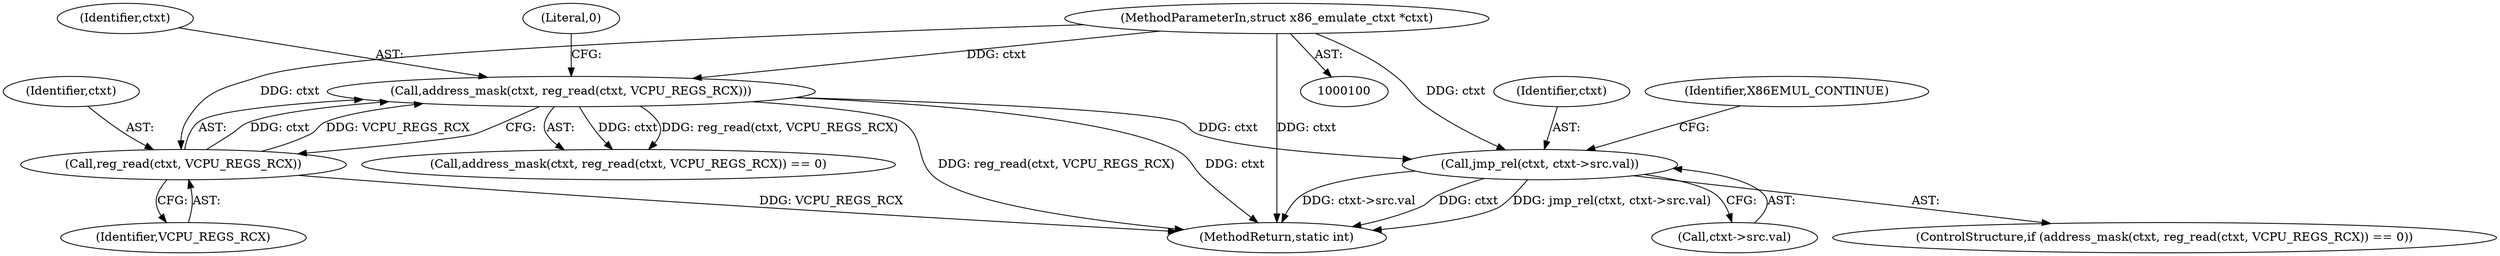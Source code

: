 digraph "1_linux_234f3ce485d54017f15cf5e0699cff4100121601_2@pointer" {
"1000111" [label="(Call,jmp_rel(ctxt, ctxt->src.val))"];
"1000105" [label="(Call,address_mask(ctxt, reg_read(ctxt, VCPU_REGS_RCX)))"];
"1000107" [label="(Call,reg_read(ctxt, VCPU_REGS_RCX))"];
"1000101" [label="(MethodParameterIn,struct x86_emulate_ctxt *ctxt)"];
"1000111" [label="(Call,jmp_rel(ctxt, ctxt->src.val))"];
"1000104" [label="(Call,address_mask(ctxt, reg_read(ctxt, VCPU_REGS_RCX)) == 0)"];
"1000120" [label="(MethodReturn,static int)"];
"1000107" [label="(Call,reg_read(ctxt, VCPU_REGS_RCX))"];
"1000101" [label="(MethodParameterIn,struct x86_emulate_ctxt *ctxt)"];
"1000112" [label="(Identifier,ctxt)"];
"1000109" [label="(Identifier,VCPU_REGS_RCX)"];
"1000105" [label="(Call,address_mask(ctxt, reg_read(ctxt, VCPU_REGS_RCX)))"];
"1000108" [label="(Identifier,ctxt)"];
"1000113" [label="(Call,ctxt->src.val)"];
"1000103" [label="(ControlStructure,if (address_mask(ctxt, reg_read(ctxt, VCPU_REGS_RCX)) == 0))"];
"1000106" [label="(Identifier,ctxt)"];
"1000110" [label="(Literal,0)"];
"1000119" [label="(Identifier,X86EMUL_CONTINUE)"];
"1000111" -> "1000103"  [label="AST: "];
"1000111" -> "1000113"  [label="CFG: "];
"1000112" -> "1000111"  [label="AST: "];
"1000113" -> "1000111"  [label="AST: "];
"1000119" -> "1000111"  [label="CFG: "];
"1000111" -> "1000120"  [label="DDG: ctxt"];
"1000111" -> "1000120"  [label="DDG: jmp_rel(ctxt, ctxt->src.val)"];
"1000111" -> "1000120"  [label="DDG: ctxt->src.val"];
"1000105" -> "1000111"  [label="DDG: ctxt"];
"1000101" -> "1000111"  [label="DDG: ctxt"];
"1000105" -> "1000104"  [label="AST: "];
"1000105" -> "1000107"  [label="CFG: "];
"1000106" -> "1000105"  [label="AST: "];
"1000107" -> "1000105"  [label="AST: "];
"1000110" -> "1000105"  [label="CFG: "];
"1000105" -> "1000120"  [label="DDG: reg_read(ctxt, VCPU_REGS_RCX)"];
"1000105" -> "1000120"  [label="DDG: ctxt"];
"1000105" -> "1000104"  [label="DDG: ctxt"];
"1000105" -> "1000104"  [label="DDG: reg_read(ctxt, VCPU_REGS_RCX)"];
"1000107" -> "1000105"  [label="DDG: ctxt"];
"1000107" -> "1000105"  [label="DDG: VCPU_REGS_RCX"];
"1000101" -> "1000105"  [label="DDG: ctxt"];
"1000107" -> "1000109"  [label="CFG: "];
"1000108" -> "1000107"  [label="AST: "];
"1000109" -> "1000107"  [label="AST: "];
"1000107" -> "1000120"  [label="DDG: VCPU_REGS_RCX"];
"1000101" -> "1000107"  [label="DDG: ctxt"];
"1000101" -> "1000100"  [label="AST: "];
"1000101" -> "1000120"  [label="DDG: ctxt"];
}
